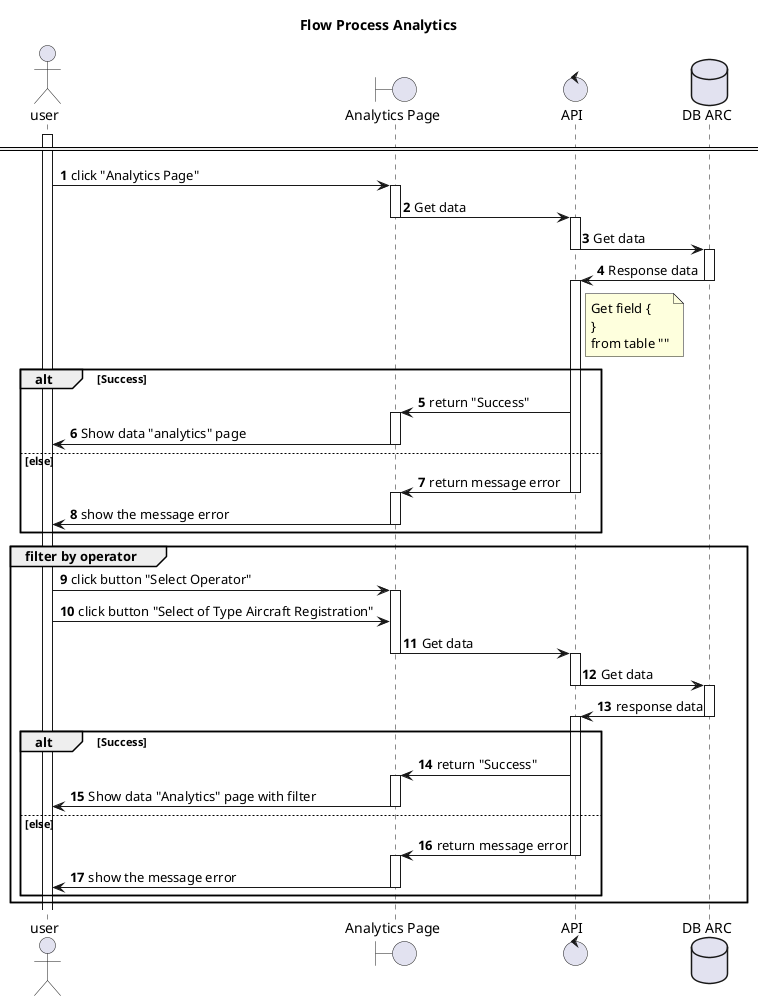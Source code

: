 @startuml arc
title "Flow Process Analytics"

actor user
boundary "Analytics Page" as analytics
control "API" as api
database "DB ARC" as arc

autonumber

====
activate user
user -> analytics : click "Analytics Page"
activate analytics
analytics -> api : Get data
deactivate analytics
activate api
api -> arc : Get data
deactivate api
activate arc
api <- arc : Response data
deactivate arc
note right of api
    Get field {
    }
    from table ""
endnote
activate api
alt Success
    analytics  <- api : return "Success"
    activate analytics
    user <- analytics  : Show data "analytics" page
    deactivate analytics
else else
    analytics  <- api : return message error
    deactivate api
    activate analytics
    user <- analytics  : show the message error
    deactivate analytics
end
deactivate api
group filter by operator
    user -> analytics : click button "Select Operator"
    activate analytics
    user -> analytics : click button "Select of Type Aircraft Registration"
    analytics -> api : Get data
    deactivate analytics
    activate api
    api -> arc : Get data
    deactivate api
    activate arc
    api <- arc : response data
    deactivate arc
    activate api
    alt Success
        analytics  <- api : return "Success"
        activate analytics
        user <- analytics  : Show data "Analytics" page with filter
        deactivate analytics
    else else
        analytics  <- api : return message error
        deactivate api
        activate analytics
        user <- analytics  : show the message error
        deactivate analytics
    end
    deactivate api
end
@enduml